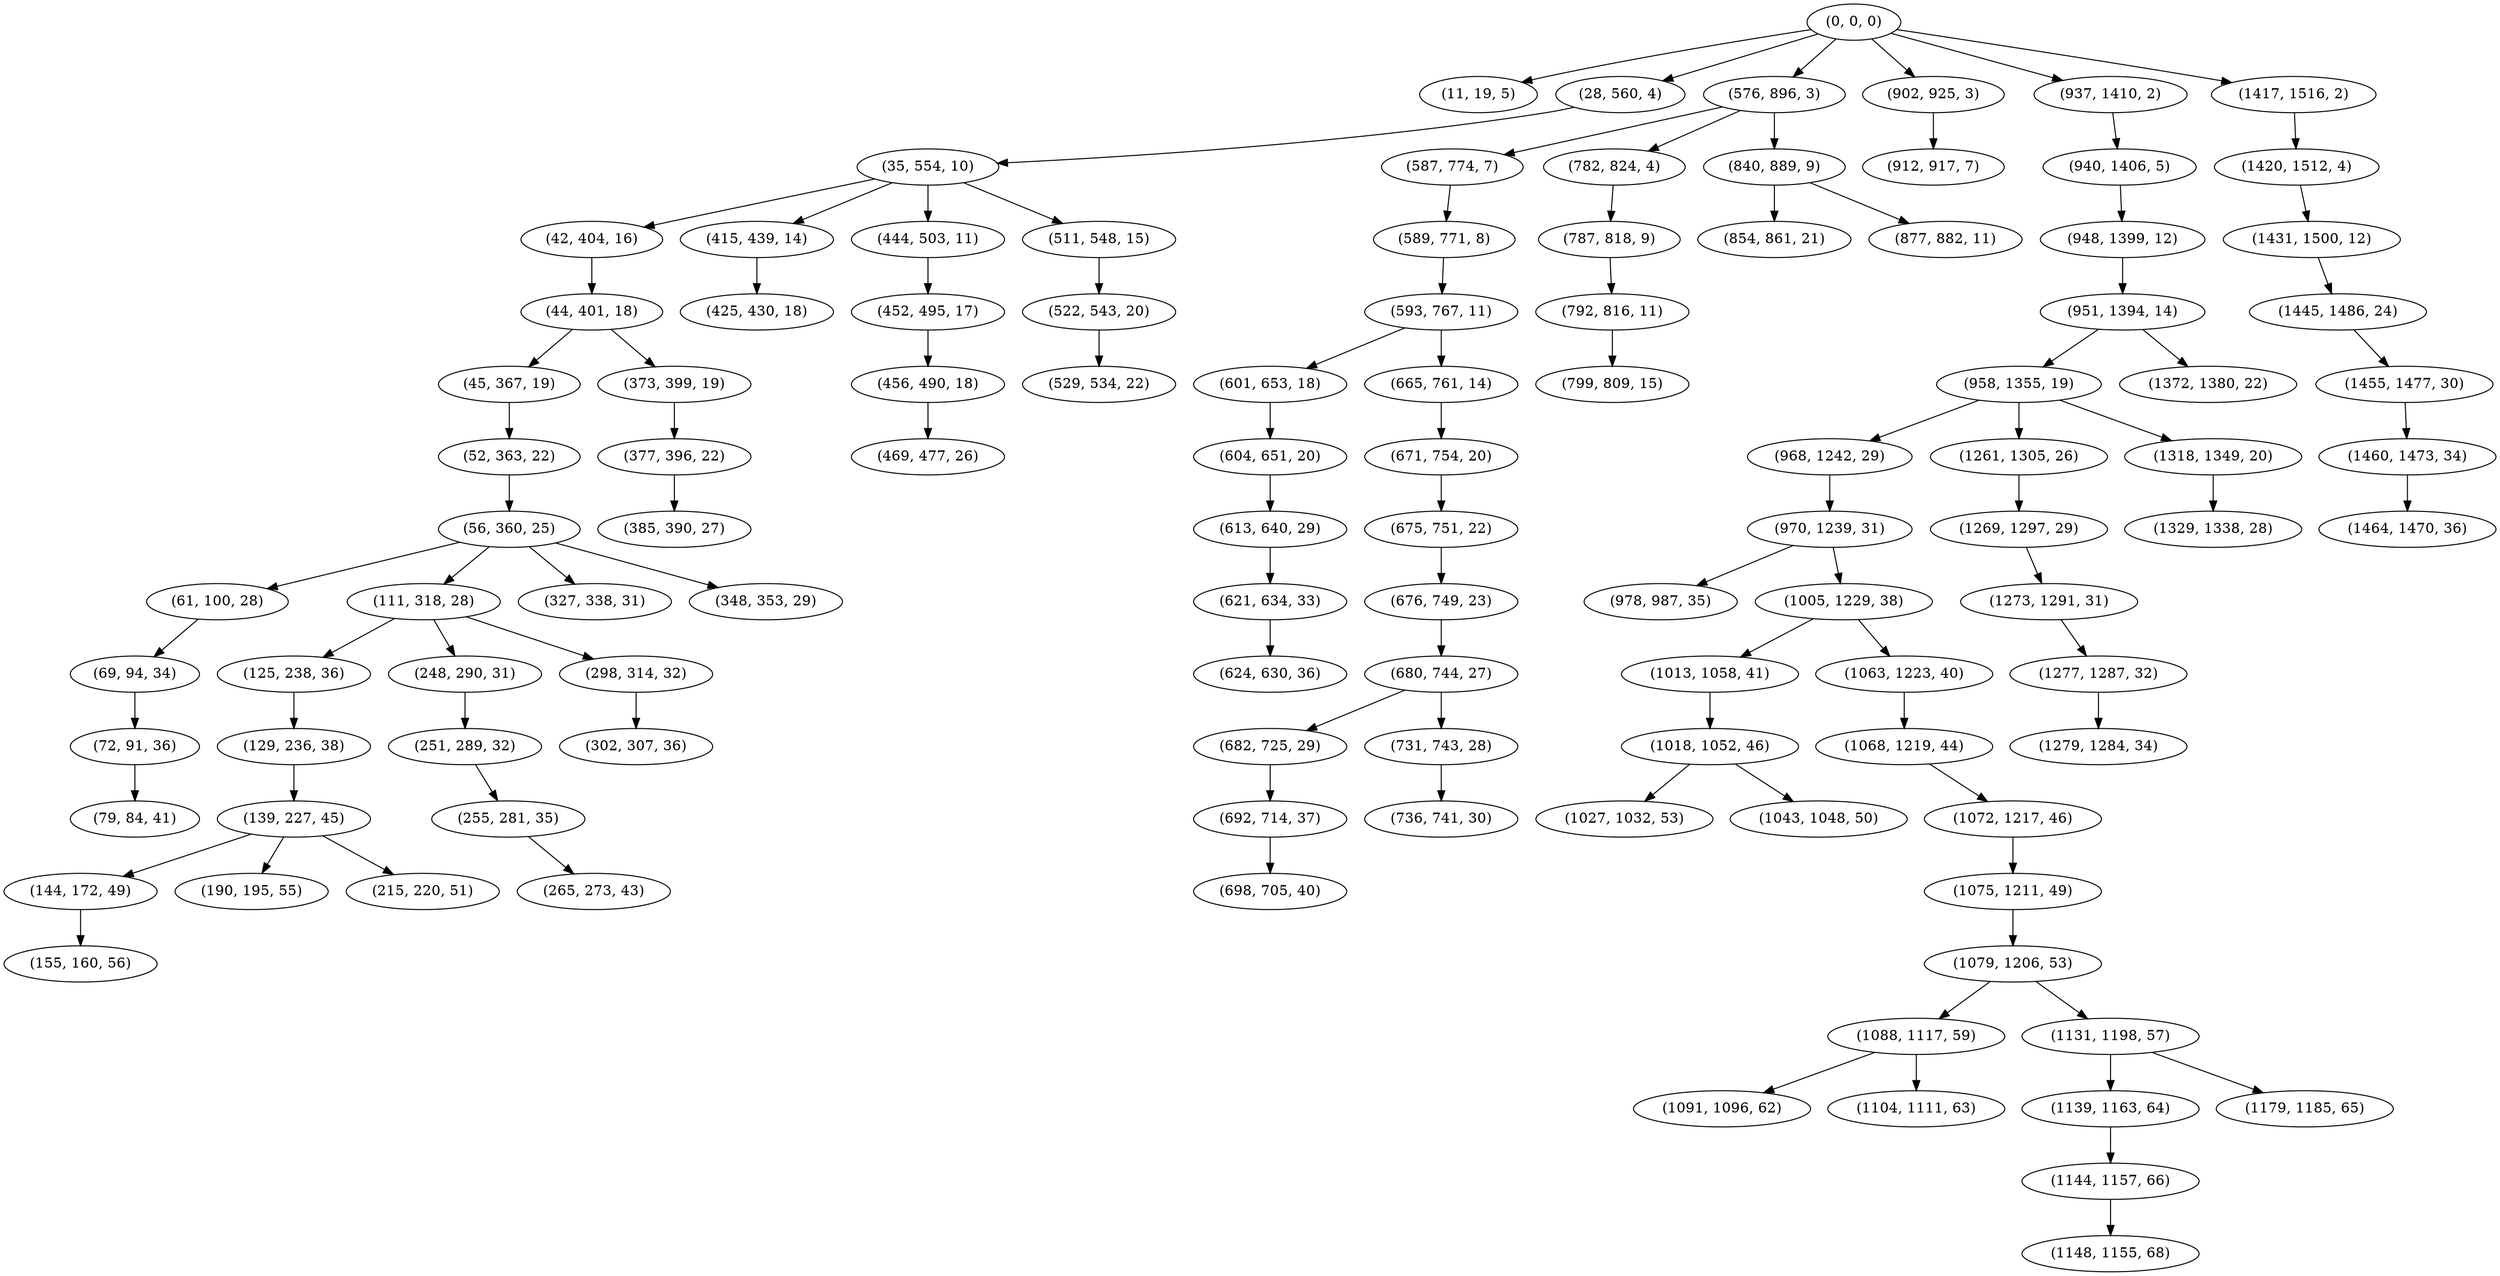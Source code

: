 digraph tree {
    "(0, 0, 0)";
    "(11, 19, 5)";
    "(28, 560, 4)";
    "(35, 554, 10)";
    "(42, 404, 16)";
    "(44, 401, 18)";
    "(45, 367, 19)";
    "(52, 363, 22)";
    "(56, 360, 25)";
    "(61, 100, 28)";
    "(69, 94, 34)";
    "(72, 91, 36)";
    "(79, 84, 41)";
    "(111, 318, 28)";
    "(125, 238, 36)";
    "(129, 236, 38)";
    "(139, 227, 45)";
    "(144, 172, 49)";
    "(155, 160, 56)";
    "(190, 195, 55)";
    "(215, 220, 51)";
    "(248, 290, 31)";
    "(251, 289, 32)";
    "(255, 281, 35)";
    "(265, 273, 43)";
    "(298, 314, 32)";
    "(302, 307, 36)";
    "(327, 338, 31)";
    "(348, 353, 29)";
    "(373, 399, 19)";
    "(377, 396, 22)";
    "(385, 390, 27)";
    "(415, 439, 14)";
    "(425, 430, 18)";
    "(444, 503, 11)";
    "(452, 495, 17)";
    "(456, 490, 18)";
    "(469, 477, 26)";
    "(511, 548, 15)";
    "(522, 543, 20)";
    "(529, 534, 22)";
    "(576, 896, 3)";
    "(587, 774, 7)";
    "(589, 771, 8)";
    "(593, 767, 11)";
    "(601, 653, 18)";
    "(604, 651, 20)";
    "(613, 640, 29)";
    "(621, 634, 33)";
    "(624, 630, 36)";
    "(665, 761, 14)";
    "(671, 754, 20)";
    "(675, 751, 22)";
    "(676, 749, 23)";
    "(680, 744, 27)";
    "(682, 725, 29)";
    "(692, 714, 37)";
    "(698, 705, 40)";
    "(731, 743, 28)";
    "(736, 741, 30)";
    "(782, 824, 4)";
    "(787, 818, 9)";
    "(792, 816, 11)";
    "(799, 809, 15)";
    "(840, 889, 9)";
    "(854, 861, 21)";
    "(877, 882, 11)";
    "(902, 925, 3)";
    "(912, 917, 7)";
    "(937, 1410, 2)";
    "(940, 1406, 5)";
    "(948, 1399, 12)";
    "(951, 1394, 14)";
    "(958, 1355, 19)";
    "(968, 1242, 29)";
    "(970, 1239, 31)";
    "(978, 987, 35)";
    "(1005, 1229, 38)";
    "(1013, 1058, 41)";
    "(1018, 1052, 46)";
    "(1027, 1032, 53)";
    "(1043, 1048, 50)";
    "(1063, 1223, 40)";
    "(1068, 1219, 44)";
    "(1072, 1217, 46)";
    "(1075, 1211, 49)";
    "(1079, 1206, 53)";
    "(1088, 1117, 59)";
    "(1091, 1096, 62)";
    "(1104, 1111, 63)";
    "(1131, 1198, 57)";
    "(1139, 1163, 64)";
    "(1144, 1157, 66)";
    "(1148, 1155, 68)";
    "(1179, 1185, 65)";
    "(1261, 1305, 26)";
    "(1269, 1297, 29)";
    "(1273, 1291, 31)";
    "(1277, 1287, 32)";
    "(1279, 1284, 34)";
    "(1318, 1349, 20)";
    "(1329, 1338, 28)";
    "(1372, 1380, 22)";
    "(1417, 1516, 2)";
    "(1420, 1512, 4)";
    "(1431, 1500, 12)";
    "(1445, 1486, 24)";
    "(1455, 1477, 30)";
    "(1460, 1473, 34)";
    "(1464, 1470, 36)";
    "(0, 0, 0)" -> "(11, 19, 5)";
    "(0, 0, 0)" -> "(28, 560, 4)";
    "(0, 0, 0)" -> "(576, 896, 3)";
    "(0, 0, 0)" -> "(902, 925, 3)";
    "(0, 0, 0)" -> "(937, 1410, 2)";
    "(0, 0, 0)" -> "(1417, 1516, 2)";
    "(28, 560, 4)" -> "(35, 554, 10)";
    "(35, 554, 10)" -> "(42, 404, 16)";
    "(35, 554, 10)" -> "(415, 439, 14)";
    "(35, 554, 10)" -> "(444, 503, 11)";
    "(35, 554, 10)" -> "(511, 548, 15)";
    "(42, 404, 16)" -> "(44, 401, 18)";
    "(44, 401, 18)" -> "(45, 367, 19)";
    "(44, 401, 18)" -> "(373, 399, 19)";
    "(45, 367, 19)" -> "(52, 363, 22)";
    "(52, 363, 22)" -> "(56, 360, 25)";
    "(56, 360, 25)" -> "(61, 100, 28)";
    "(56, 360, 25)" -> "(111, 318, 28)";
    "(56, 360, 25)" -> "(327, 338, 31)";
    "(56, 360, 25)" -> "(348, 353, 29)";
    "(61, 100, 28)" -> "(69, 94, 34)";
    "(69, 94, 34)" -> "(72, 91, 36)";
    "(72, 91, 36)" -> "(79, 84, 41)";
    "(111, 318, 28)" -> "(125, 238, 36)";
    "(111, 318, 28)" -> "(248, 290, 31)";
    "(111, 318, 28)" -> "(298, 314, 32)";
    "(125, 238, 36)" -> "(129, 236, 38)";
    "(129, 236, 38)" -> "(139, 227, 45)";
    "(139, 227, 45)" -> "(144, 172, 49)";
    "(139, 227, 45)" -> "(190, 195, 55)";
    "(139, 227, 45)" -> "(215, 220, 51)";
    "(144, 172, 49)" -> "(155, 160, 56)";
    "(248, 290, 31)" -> "(251, 289, 32)";
    "(251, 289, 32)" -> "(255, 281, 35)";
    "(255, 281, 35)" -> "(265, 273, 43)";
    "(298, 314, 32)" -> "(302, 307, 36)";
    "(373, 399, 19)" -> "(377, 396, 22)";
    "(377, 396, 22)" -> "(385, 390, 27)";
    "(415, 439, 14)" -> "(425, 430, 18)";
    "(444, 503, 11)" -> "(452, 495, 17)";
    "(452, 495, 17)" -> "(456, 490, 18)";
    "(456, 490, 18)" -> "(469, 477, 26)";
    "(511, 548, 15)" -> "(522, 543, 20)";
    "(522, 543, 20)" -> "(529, 534, 22)";
    "(576, 896, 3)" -> "(587, 774, 7)";
    "(576, 896, 3)" -> "(782, 824, 4)";
    "(576, 896, 3)" -> "(840, 889, 9)";
    "(587, 774, 7)" -> "(589, 771, 8)";
    "(589, 771, 8)" -> "(593, 767, 11)";
    "(593, 767, 11)" -> "(601, 653, 18)";
    "(593, 767, 11)" -> "(665, 761, 14)";
    "(601, 653, 18)" -> "(604, 651, 20)";
    "(604, 651, 20)" -> "(613, 640, 29)";
    "(613, 640, 29)" -> "(621, 634, 33)";
    "(621, 634, 33)" -> "(624, 630, 36)";
    "(665, 761, 14)" -> "(671, 754, 20)";
    "(671, 754, 20)" -> "(675, 751, 22)";
    "(675, 751, 22)" -> "(676, 749, 23)";
    "(676, 749, 23)" -> "(680, 744, 27)";
    "(680, 744, 27)" -> "(682, 725, 29)";
    "(680, 744, 27)" -> "(731, 743, 28)";
    "(682, 725, 29)" -> "(692, 714, 37)";
    "(692, 714, 37)" -> "(698, 705, 40)";
    "(731, 743, 28)" -> "(736, 741, 30)";
    "(782, 824, 4)" -> "(787, 818, 9)";
    "(787, 818, 9)" -> "(792, 816, 11)";
    "(792, 816, 11)" -> "(799, 809, 15)";
    "(840, 889, 9)" -> "(854, 861, 21)";
    "(840, 889, 9)" -> "(877, 882, 11)";
    "(902, 925, 3)" -> "(912, 917, 7)";
    "(937, 1410, 2)" -> "(940, 1406, 5)";
    "(940, 1406, 5)" -> "(948, 1399, 12)";
    "(948, 1399, 12)" -> "(951, 1394, 14)";
    "(951, 1394, 14)" -> "(958, 1355, 19)";
    "(951, 1394, 14)" -> "(1372, 1380, 22)";
    "(958, 1355, 19)" -> "(968, 1242, 29)";
    "(958, 1355, 19)" -> "(1261, 1305, 26)";
    "(958, 1355, 19)" -> "(1318, 1349, 20)";
    "(968, 1242, 29)" -> "(970, 1239, 31)";
    "(970, 1239, 31)" -> "(978, 987, 35)";
    "(970, 1239, 31)" -> "(1005, 1229, 38)";
    "(1005, 1229, 38)" -> "(1013, 1058, 41)";
    "(1005, 1229, 38)" -> "(1063, 1223, 40)";
    "(1013, 1058, 41)" -> "(1018, 1052, 46)";
    "(1018, 1052, 46)" -> "(1027, 1032, 53)";
    "(1018, 1052, 46)" -> "(1043, 1048, 50)";
    "(1063, 1223, 40)" -> "(1068, 1219, 44)";
    "(1068, 1219, 44)" -> "(1072, 1217, 46)";
    "(1072, 1217, 46)" -> "(1075, 1211, 49)";
    "(1075, 1211, 49)" -> "(1079, 1206, 53)";
    "(1079, 1206, 53)" -> "(1088, 1117, 59)";
    "(1079, 1206, 53)" -> "(1131, 1198, 57)";
    "(1088, 1117, 59)" -> "(1091, 1096, 62)";
    "(1088, 1117, 59)" -> "(1104, 1111, 63)";
    "(1131, 1198, 57)" -> "(1139, 1163, 64)";
    "(1131, 1198, 57)" -> "(1179, 1185, 65)";
    "(1139, 1163, 64)" -> "(1144, 1157, 66)";
    "(1144, 1157, 66)" -> "(1148, 1155, 68)";
    "(1261, 1305, 26)" -> "(1269, 1297, 29)";
    "(1269, 1297, 29)" -> "(1273, 1291, 31)";
    "(1273, 1291, 31)" -> "(1277, 1287, 32)";
    "(1277, 1287, 32)" -> "(1279, 1284, 34)";
    "(1318, 1349, 20)" -> "(1329, 1338, 28)";
    "(1417, 1516, 2)" -> "(1420, 1512, 4)";
    "(1420, 1512, 4)" -> "(1431, 1500, 12)";
    "(1431, 1500, 12)" -> "(1445, 1486, 24)";
    "(1445, 1486, 24)" -> "(1455, 1477, 30)";
    "(1455, 1477, 30)" -> "(1460, 1473, 34)";
    "(1460, 1473, 34)" -> "(1464, 1470, 36)";
}
